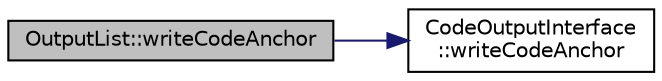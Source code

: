 digraph "OutputList::writeCodeAnchor"
{
 // LATEX_PDF_SIZE
  edge [fontname="Helvetica",fontsize="10",labelfontname="Helvetica",labelfontsize="10"];
  node [fontname="Helvetica",fontsize="10",shape=record];
  rankdir="LR";
  Node1 [label="OutputList::writeCodeAnchor",height=0.2,width=0.4,color="black", fillcolor="grey75", style="filled", fontcolor="black",tooltip=" "];
  Node1 -> Node2 [color="midnightblue",fontsize="10",style="solid"];
  Node2 [label="CodeOutputInterface\l::writeCodeAnchor",height=0.2,width=0.4,color="black", fillcolor="white", style="filled",URL="$classCodeOutputInterface.html#a105e266cb867b82304546901dd65c25d",tooltip=" "];
}

